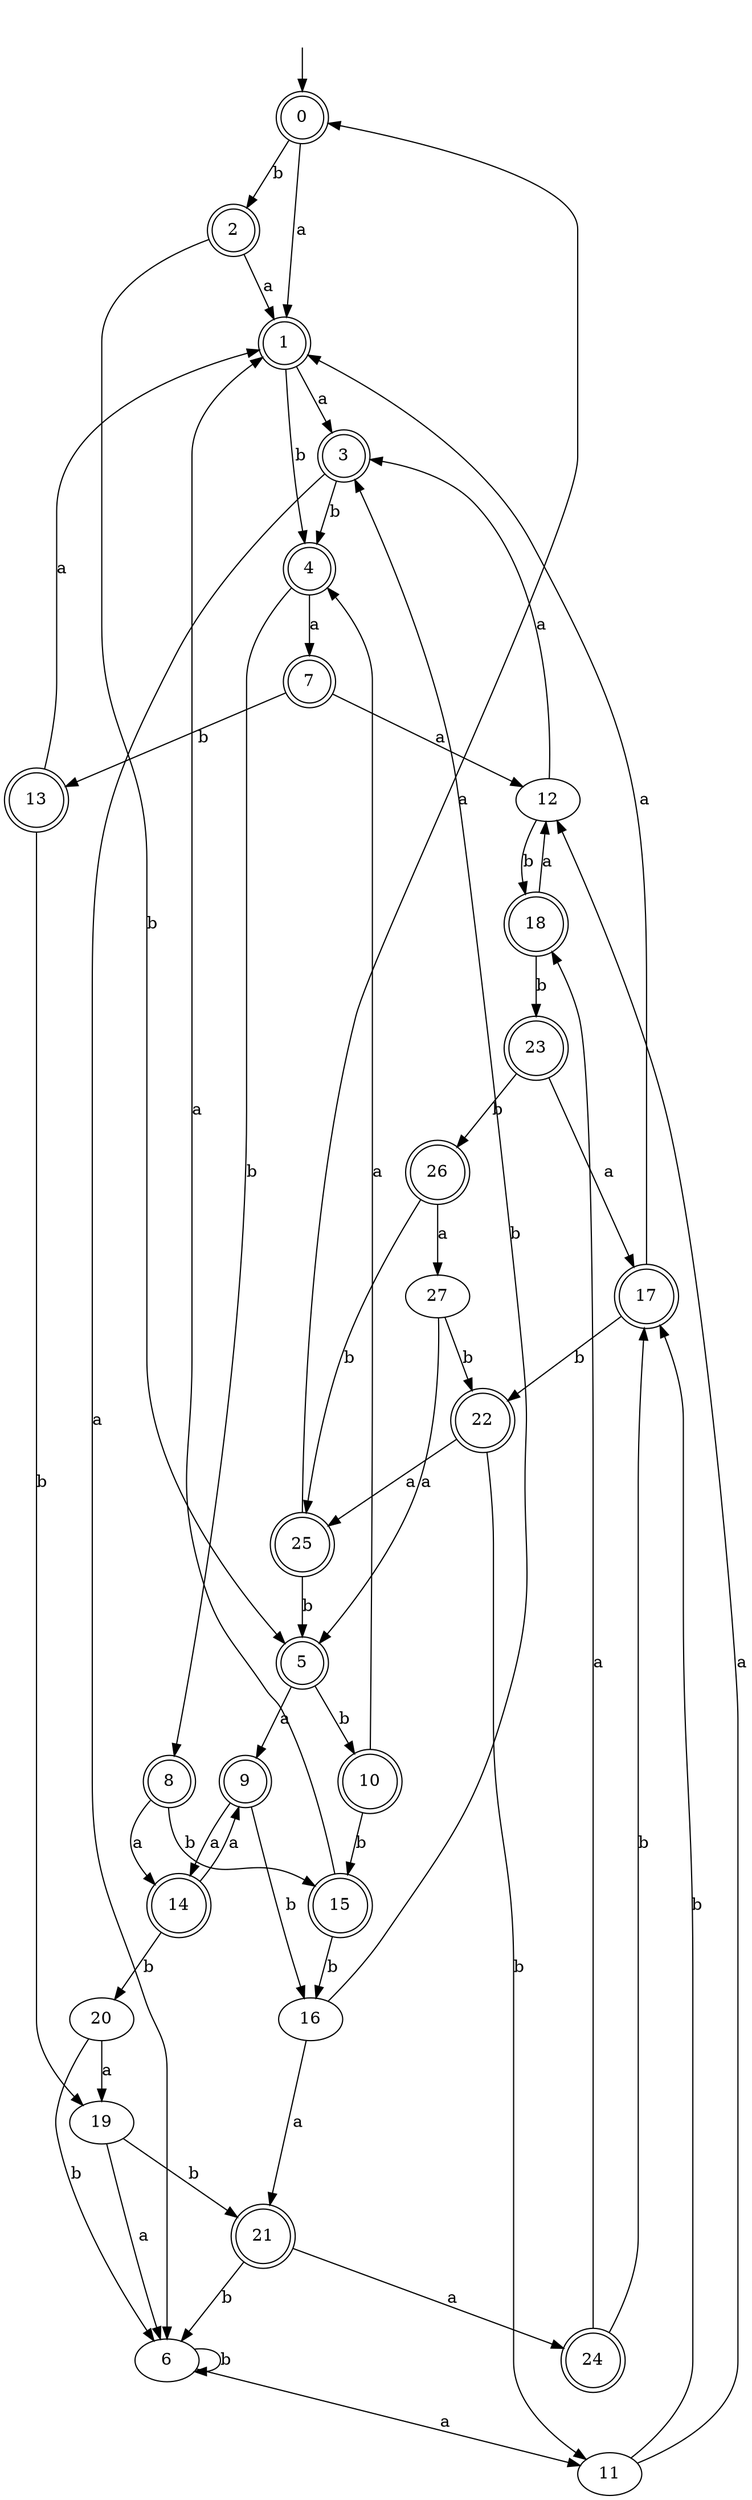 digraph RandomDFA {
  __start0 [label="", shape=none];
  __start0 -> 0 [label=""];
  0 [shape=circle] [shape=doublecircle]
  0 -> 1 [label="a"]
  0 -> 2 [label="b"]
  1 [shape=doublecircle]
  1 -> 3 [label="a"]
  1 -> 4 [label="b"]
  2 [shape=doublecircle]
  2 -> 1 [label="a"]
  2 -> 5 [label="b"]
  3 [shape=doublecircle]
  3 -> 6 [label="a"]
  3 -> 4 [label="b"]
  4 [shape=doublecircle]
  4 -> 7 [label="a"]
  4 -> 8 [label="b"]
  5 [shape=doublecircle]
  5 -> 9 [label="a"]
  5 -> 10 [label="b"]
  6
  6 -> 11 [label="a"]
  6 -> 6 [label="b"]
  7 [shape=doublecircle]
  7 -> 12 [label="a"]
  7 -> 13 [label="b"]
  8 [shape=doublecircle]
  8 -> 14 [label="a"]
  8 -> 15 [label="b"]
  9 [shape=doublecircle]
  9 -> 14 [label="a"]
  9 -> 16 [label="b"]
  10 [shape=doublecircle]
  10 -> 4 [label="a"]
  10 -> 15 [label="b"]
  11
  11 -> 12 [label="a"]
  11 -> 17 [label="b"]
  12
  12 -> 3 [label="a"]
  12 -> 18 [label="b"]
  13 [shape=doublecircle]
  13 -> 1 [label="a"]
  13 -> 19 [label="b"]
  14 [shape=doublecircle]
  14 -> 9 [label="a"]
  14 -> 20 [label="b"]
  15 [shape=doublecircle]
  15 -> 1 [label="a"]
  15 -> 16 [label="b"]
  16
  16 -> 21 [label="a"]
  16 -> 3 [label="b"]
  17 [shape=doublecircle]
  17 -> 1 [label="a"]
  17 -> 22 [label="b"]
  18 [shape=doublecircle]
  18 -> 12 [label="a"]
  18 -> 23 [label="b"]
  19
  19 -> 6 [label="a"]
  19 -> 21 [label="b"]
  20
  20 -> 19 [label="a"]
  20 -> 6 [label="b"]
  21 [shape=doublecircle]
  21 -> 24 [label="a"]
  21 -> 6 [label="b"]
  22 [shape=doublecircle]
  22 -> 25 [label="a"]
  22 -> 11 [label="b"]
  23 [shape=doublecircle]
  23 -> 17 [label="a"]
  23 -> 26 [label="b"]
  24 [shape=doublecircle]
  24 -> 18 [label="a"]
  24 -> 17 [label="b"]
  25 [shape=doublecircle]
  25 -> 0 [label="a"]
  25 -> 5 [label="b"]
  26 [shape=doublecircle]
  26 -> 27 [label="a"]
  26 -> 25 [label="b"]
  27
  27 -> 5 [label="a"]
  27 -> 22 [label="b"]
}
